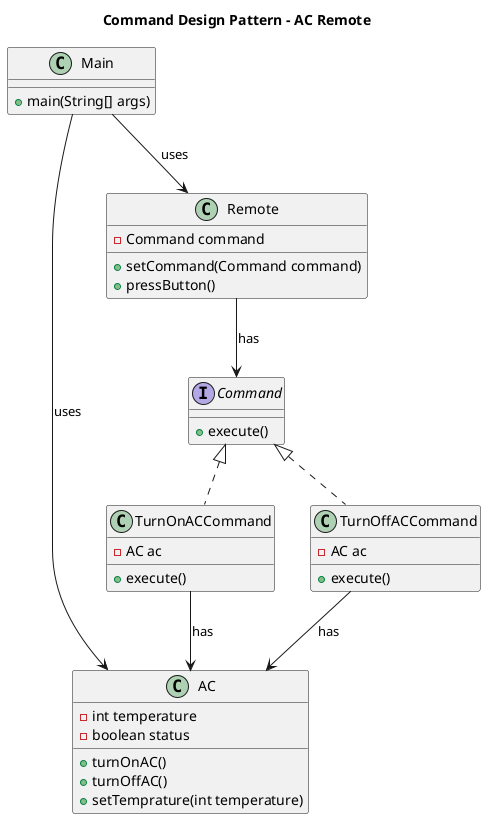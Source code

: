 @startuml Command

title Command Design Pattern - AC Remote

interface Command {
    +execute()
}

class AC {
    -int temperature
    -boolean status
    +turnOnAC()
    +turnOffAC()
    +setTemprature(int temperature)
}

class Remote {
    -Command command
    +setCommand(Command command)
    +pressButton()
}

class TurnOnACCommand {
    -AC ac
    +execute()
}

class TurnOffACCommand {
    -AC ac
    +execute()
}

class Main {
    +main(String[] args)
}

' Relationships
Command <|.. TurnOnACCommand
Command <|.. TurnOffACCommand

TurnOnACCommand --> AC : has
TurnOffACCommand --> AC : has

Remote --> Command : has

Main --> Remote : uses
Main --> AC : uses

@enduml
